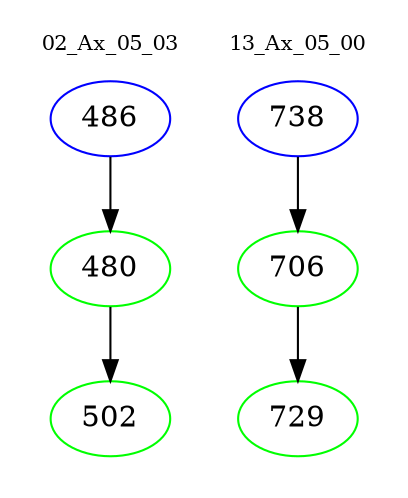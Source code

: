 digraph{
subgraph cluster_0 {
color = white
label = "02_Ax_05_03";
fontsize=10;
T0_486 [label="486", color="blue"]
T0_486 -> T0_480 [color="black"]
T0_480 [label="480", color="green"]
T0_480 -> T0_502 [color="black"]
T0_502 [label="502", color="green"]
}
subgraph cluster_1 {
color = white
label = "13_Ax_05_00";
fontsize=10;
T1_738 [label="738", color="blue"]
T1_738 -> T1_706 [color="black"]
T1_706 [label="706", color="green"]
T1_706 -> T1_729 [color="black"]
T1_729 [label="729", color="green"]
}
}

